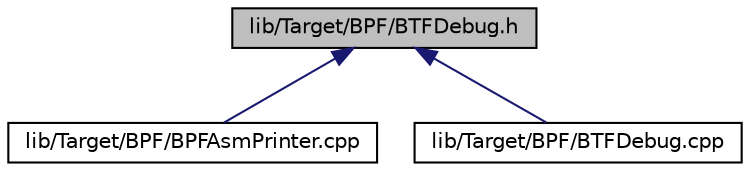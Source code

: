 digraph "lib/Target/BPF/BTFDebug.h"
{
 // LATEX_PDF_SIZE
  bgcolor="transparent";
  edge [fontname="Helvetica",fontsize="10",labelfontname="Helvetica",labelfontsize="10"];
  node [fontname="Helvetica",fontsize="10",shape="box"];
  Node1 [label="lib/Target/BPF/BTFDebug.h",height=0.2,width=0.4,color="black", fillcolor="grey75", style="filled", fontcolor="black",tooltip="This file contains support for writing BTF debug info."];
  Node1 -> Node2 [dir="back",color="midnightblue",fontsize="10",style="solid",fontname="Helvetica"];
  Node2 [label="lib/Target/BPF/BPFAsmPrinter.cpp",height=0.2,width=0.4,color="black",URL="$BPFAsmPrinter_8cpp.html",tooltip=" "];
  Node1 -> Node3 [dir="back",color="midnightblue",fontsize="10",style="solid",fontname="Helvetica"];
  Node3 [label="lib/Target/BPF/BTFDebug.cpp",height=0.2,width=0.4,color="black",URL="$BTFDebug_8cpp.html",tooltip=" "];
}
